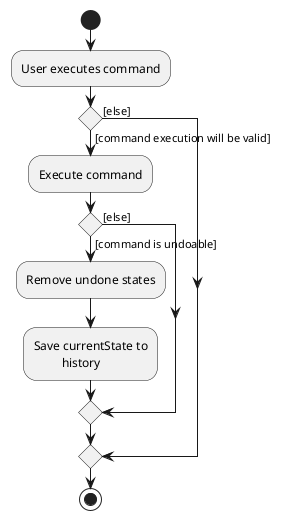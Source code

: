 @startuml
start
:User executes command;

'Since the beta syntax does not support placing the condition outside the
'diamond we place it as the true branch instead.

if () then ([command execution will be valid])
    :Execute command;
    if () then ([command is undoable])
    :Remove undone states;
    :Save currentState to
             history;
    else ([else])
    endif
else ([else])
endif
stop
@enduml
